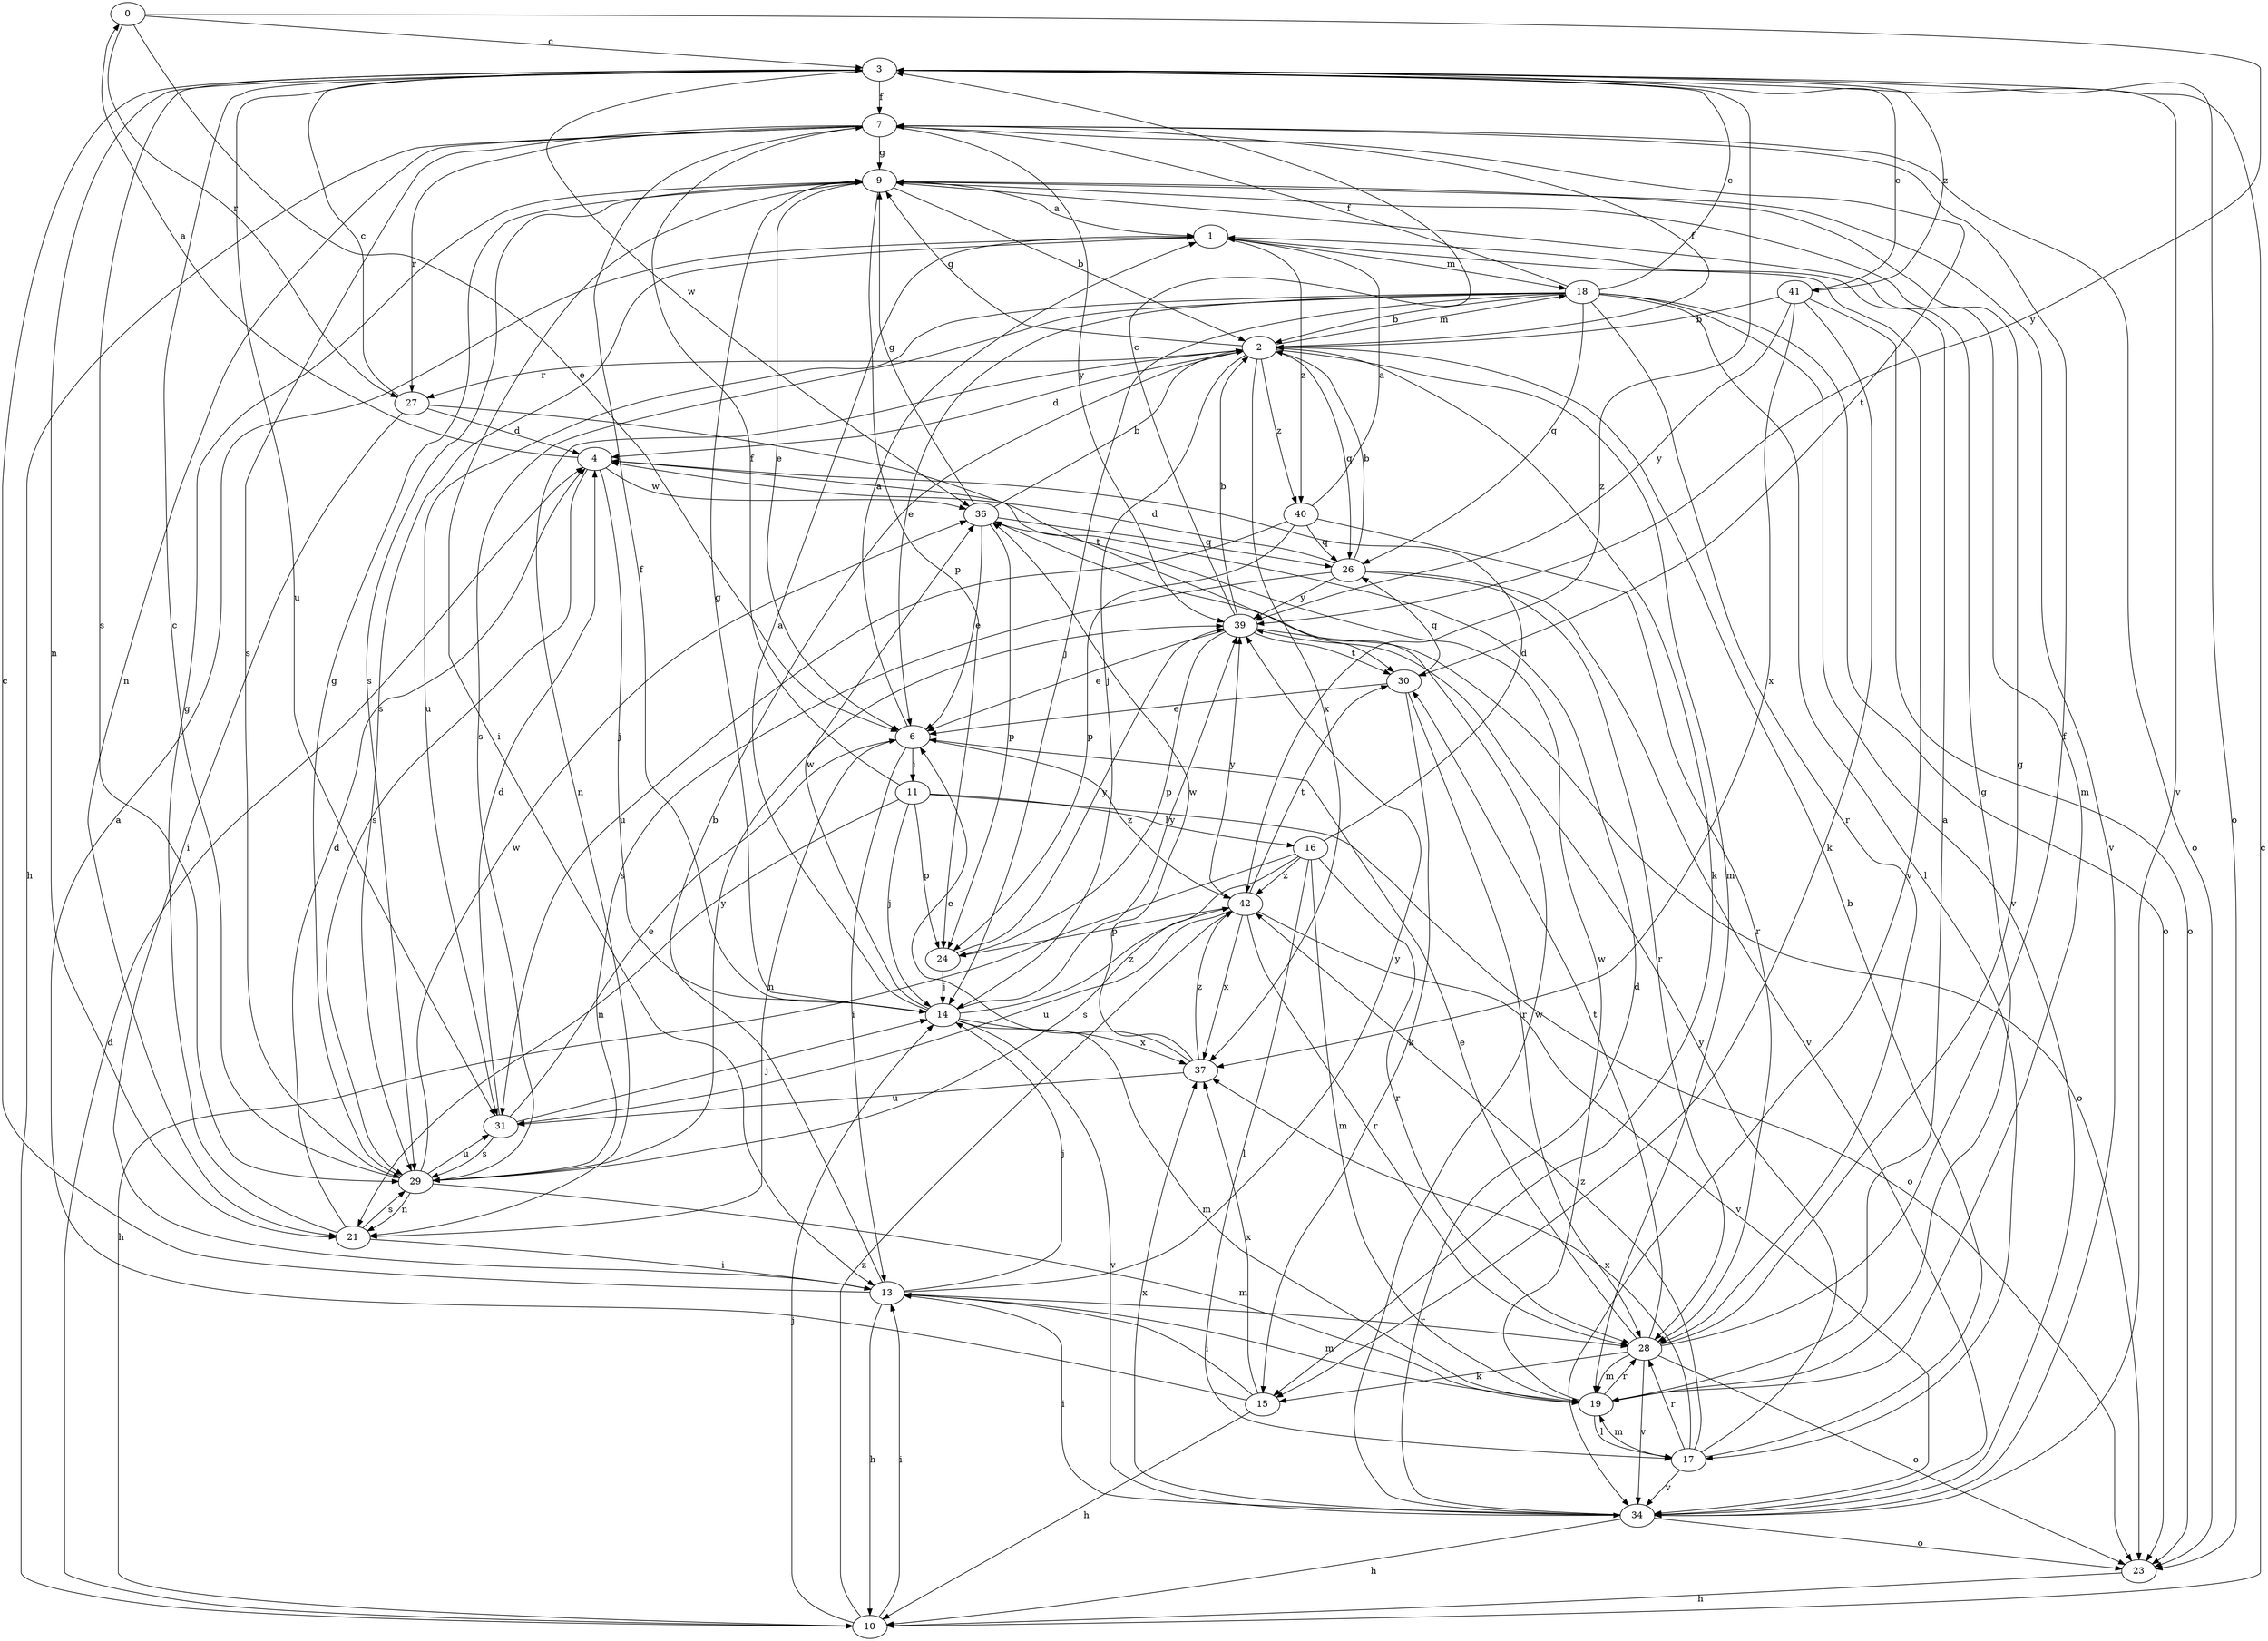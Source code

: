 strict digraph  {
0;
1;
2;
3;
4;
6;
7;
9;
10;
11;
13;
14;
15;
16;
17;
18;
19;
21;
23;
24;
26;
27;
28;
29;
30;
31;
34;
36;
37;
39;
40;
41;
42;
0 -> 3  [label=c];
0 -> 6  [label=e];
0 -> 27  [label=r];
0 -> 39  [label=y];
1 -> 18  [label=m];
1 -> 29  [label=s];
1 -> 34  [label=v];
1 -> 40  [label=z];
2 -> 4  [label=d];
2 -> 7  [label=f];
2 -> 9  [label=g];
2 -> 14  [label=j];
2 -> 15  [label=k];
2 -> 18  [label=m];
2 -> 19  [label=m];
2 -> 21  [label=n];
2 -> 26  [label=q];
2 -> 27  [label=r];
2 -> 37  [label=x];
2 -> 40  [label=z];
3 -> 7  [label=f];
3 -> 21  [label=n];
3 -> 23  [label=o];
3 -> 29  [label=s];
3 -> 31  [label=u];
3 -> 34  [label=v];
3 -> 36  [label=w];
3 -> 41  [label=z];
3 -> 42  [label=z];
4 -> 0  [label=a];
4 -> 14  [label=j];
4 -> 29  [label=s];
4 -> 36  [label=w];
6 -> 1  [label=a];
6 -> 11  [label=i];
6 -> 13  [label=i];
6 -> 21  [label=n];
6 -> 42  [label=z];
7 -> 9  [label=g];
7 -> 10  [label=h];
7 -> 21  [label=n];
7 -> 23  [label=o];
7 -> 27  [label=r];
7 -> 29  [label=s];
7 -> 30  [label=t];
7 -> 39  [label=y];
9 -> 1  [label=a];
9 -> 2  [label=b];
9 -> 6  [label=e];
9 -> 13  [label=i];
9 -> 19  [label=m];
9 -> 24  [label=p];
9 -> 29  [label=s];
9 -> 34  [label=v];
10 -> 3  [label=c];
10 -> 4  [label=d];
10 -> 13  [label=i];
10 -> 14  [label=j];
10 -> 42  [label=z];
11 -> 7  [label=f];
11 -> 14  [label=j];
11 -> 16  [label=l];
11 -> 21  [label=n];
11 -> 23  [label=o];
11 -> 24  [label=p];
13 -> 2  [label=b];
13 -> 3  [label=c];
13 -> 10  [label=h];
13 -> 14  [label=j];
13 -> 19  [label=m];
13 -> 28  [label=r];
13 -> 39  [label=y];
14 -> 1  [label=a];
14 -> 7  [label=f];
14 -> 9  [label=g];
14 -> 19  [label=m];
14 -> 34  [label=v];
14 -> 36  [label=w];
14 -> 37  [label=x];
14 -> 39  [label=y];
14 -> 42  [label=z];
15 -> 1  [label=a];
15 -> 10  [label=h];
15 -> 13  [label=i];
15 -> 37  [label=x];
16 -> 4  [label=d];
16 -> 10  [label=h];
16 -> 17  [label=l];
16 -> 19  [label=m];
16 -> 28  [label=r];
16 -> 29  [label=s];
16 -> 42  [label=z];
17 -> 2  [label=b];
17 -> 19  [label=m];
17 -> 28  [label=r];
17 -> 34  [label=v];
17 -> 37  [label=x];
17 -> 39  [label=y];
17 -> 42  [label=z];
18 -> 2  [label=b];
18 -> 3  [label=c];
18 -> 6  [label=e];
18 -> 7  [label=f];
18 -> 14  [label=j];
18 -> 17  [label=l];
18 -> 23  [label=o];
18 -> 26  [label=q];
18 -> 28  [label=r];
18 -> 29  [label=s];
18 -> 31  [label=u];
18 -> 34  [label=v];
19 -> 1  [label=a];
19 -> 9  [label=g];
19 -> 17  [label=l];
19 -> 28  [label=r];
19 -> 36  [label=w];
21 -> 4  [label=d];
21 -> 9  [label=g];
21 -> 13  [label=i];
21 -> 29  [label=s];
23 -> 10  [label=h];
24 -> 14  [label=j];
24 -> 39  [label=y];
26 -> 2  [label=b];
26 -> 4  [label=d];
26 -> 28  [label=r];
26 -> 29  [label=s];
26 -> 34  [label=v];
26 -> 39  [label=y];
27 -> 3  [label=c];
27 -> 4  [label=d];
27 -> 13  [label=i];
27 -> 30  [label=t];
28 -> 6  [label=e];
28 -> 7  [label=f];
28 -> 9  [label=g];
28 -> 15  [label=k];
28 -> 19  [label=m];
28 -> 23  [label=o];
28 -> 30  [label=t];
28 -> 34  [label=v];
29 -> 3  [label=c];
29 -> 9  [label=g];
29 -> 19  [label=m];
29 -> 21  [label=n];
29 -> 31  [label=u];
29 -> 36  [label=w];
29 -> 39  [label=y];
30 -> 6  [label=e];
30 -> 15  [label=k];
30 -> 26  [label=q];
30 -> 28  [label=r];
31 -> 4  [label=d];
31 -> 6  [label=e];
31 -> 14  [label=j];
31 -> 29  [label=s];
34 -> 4  [label=d];
34 -> 10  [label=h];
34 -> 13  [label=i];
34 -> 23  [label=o];
34 -> 36  [label=w];
34 -> 37  [label=x];
36 -> 2  [label=b];
36 -> 6  [label=e];
36 -> 9  [label=g];
36 -> 24  [label=p];
36 -> 26  [label=q];
37 -> 6  [label=e];
37 -> 31  [label=u];
37 -> 36  [label=w];
37 -> 42  [label=z];
39 -> 2  [label=b];
39 -> 3  [label=c];
39 -> 6  [label=e];
39 -> 23  [label=o];
39 -> 24  [label=p];
39 -> 30  [label=t];
40 -> 1  [label=a];
40 -> 24  [label=p];
40 -> 26  [label=q];
40 -> 28  [label=r];
40 -> 31  [label=u];
41 -> 2  [label=b];
41 -> 3  [label=c];
41 -> 15  [label=k];
41 -> 23  [label=o];
41 -> 37  [label=x];
41 -> 39  [label=y];
42 -> 24  [label=p];
42 -> 28  [label=r];
42 -> 30  [label=t];
42 -> 31  [label=u];
42 -> 34  [label=v];
42 -> 37  [label=x];
42 -> 39  [label=y];
}
